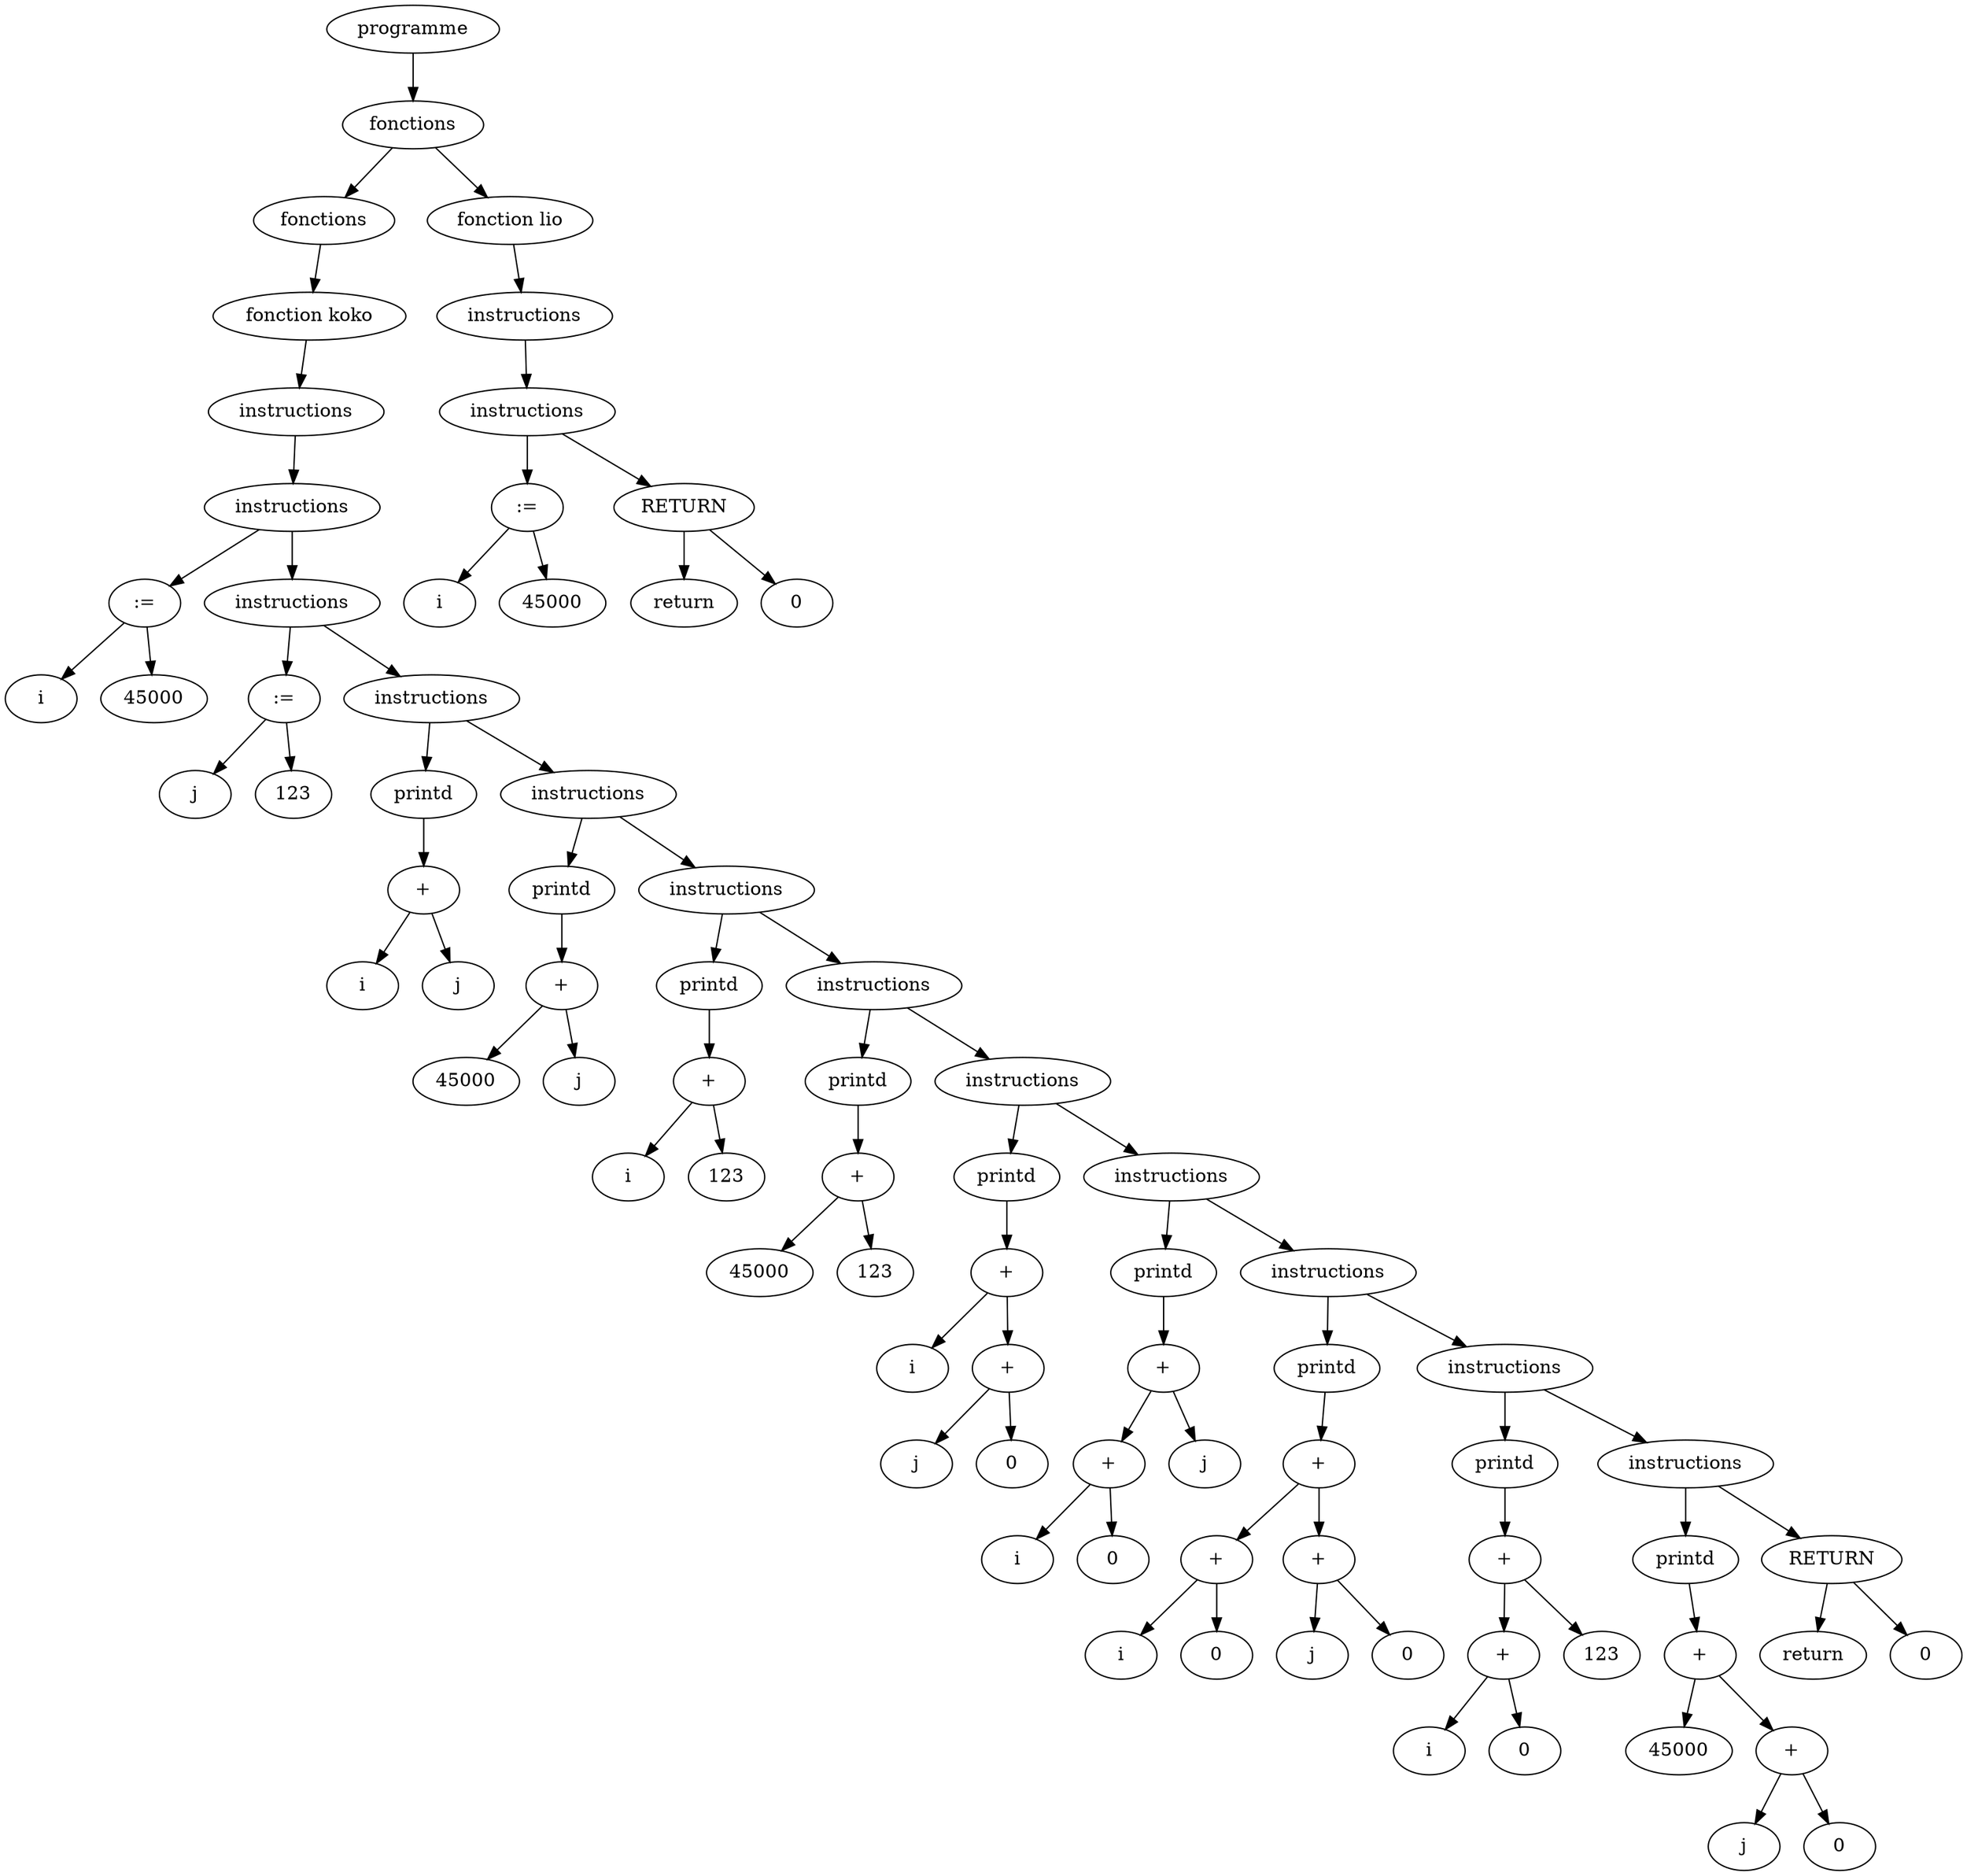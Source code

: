 digraph mon_programme {

node1 [label="programme" shape=ellipse ];
node2 [label="fonctions" shape=ellipse ];
node3 [label="fonctions" shape=ellipse ];
node4 [label="fonction koko" shape=ellipse ];
node5 [label="instructions" shape=ellipse ];
node6 [label="instructions" shape=ellipse ];
node7 [label=":=" shape=ellipse ];
node8 [label="i" shape=ellipse ];
node9 [label="45000" shape=ellipse ];
node10 [label="instructions" shape=ellipse ];
node11 [label=":=" shape=ellipse ];
node12 [label="j" shape=ellipse ];
node13 [label="123" shape=ellipse ];
node14 [label="instructions" shape=ellipse ];
node15 [label="printd" shape=ellipse ];
node16 [label="+" shape=ellipse ];
node17 [label="i" shape=ellipse ];
node18 [label="j" shape=ellipse ];
node19 [label="instructions" shape=ellipse ];
node20 [label="printd" shape=ellipse ];
node21 [label="+" shape=ellipse ];
node22 [label="45000" shape=ellipse ];
node23 [label="j" shape=ellipse ];
node24 [label="instructions" shape=ellipse ];
node25 [label="printd" shape=ellipse ];
node26 [label="+" shape=ellipse ];
node27 [label="i" shape=ellipse ];
node28 [label="123" shape=ellipse ];
node29 [label="instructions" shape=ellipse ];
node30 [label="printd" shape=ellipse ];
node31 [label="+" shape=ellipse ];
node32 [label="45000" shape=ellipse ];
node33 [label="123" shape=ellipse ];
node34 [label="instructions" shape=ellipse ];
node35 [label="printd" shape=ellipse ];
node36 [label="+" shape=ellipse ];
node37 [label="i" shape=ellipse ];
node38 [label="+" shape=ellipse ];
node39 [label="j" shape=ellipse ];
node40 [label="0" shape=ellipse ];
node41 [label="instructions" shape=ellipse ];
node42 [label="printd" shape=ellipse ];
node43 [label="+" shape=ellipse ];
node44 [label="+" shape=ellipse ];
node45 [label="i" shape=ellipse ];
node46 [label="0" shape=ellipse ];
node47 [label="j" shape=ellipse ];
node48 [label="instructions" shape=ellipse ];
node49 [label="printd" shape=ellipse ];
node50 [label="+" shape=ellipse ];
node51 [label="+" shape=ellipse ];
node52 [label="i" shape=ellipse ];
node53 [label="0" shape=ellipse ];
node54 [label="+" shape=ellipse ];
node55 [label="j" shape=ellipse ];
node56 [label="0" shape=ellipse ];
node57 [label="instructions" shape=ellipse ];
node58 [label="printd" shape=ellipse ];
node59 [label="+" shape=ellipse ];
node60 [label="+" shape=ellipse ];
node61 [label="i" shape=ellipse ];
node62 [label="0" shape=ellipse ];
node63 [label="123" shape=ellipse ];
node64 [label="instructions" shape=ellipse ];
node65 [label="printd" shape=ellipse ];
node66 [label="+" shape=ellipse ];
node67 [label="45000" shape=ellipse ];
node68 [label="+" shape=ellipse ];
node69 [label="j" shape=ellipse ];
node70 [label="0" shape=ellipse ];
node71 [label="RETURN" shape=ellipse ];
node72 [label="return" shape=ellipse ];
node73 [label="0" shape=ellipse ];
node74 [label="fonction lio" shape=ellipse ];
node75 [label="instructions" shape=ellipse ];
node76 [label="instructions" shape=ellipse ];
node77 [label=":=" shape=ellipse ];
node78 [label="i" shape=ellipse ];
node79 [label="45000" shape=ellipse ];
node80 [label="RETURN" shape=ellipse ];
node81 [label="return" shape=ellipse ];
node82 [label="0" shape=ellipse ];
node7->node8;
node7->node9;
node11->node12;
node11->node13;
node16->node17;
node16->node18;
node15->node16;
node21->node22;
node21->node23;
node20->node21;
node26->node27;
node26->node28;
node25->node26;
node31->node32;
node31->node33;
node30->node31;
node38->node39;
node38->node40;
node36->node37;
node36->node38;
node35->node36;
node44->node45;
node44->node46;
node43->node44;
node43->node47;
node42->node43;
node51->node52;
node51->node53;
node54->node55;
node54->node56;
node50->node51;
node50->node54;
node49->node50;
node60->node61;
node60->node62;
node59->node60;
node59->node63;
node58->node59;
node68->node69;
node68->node70;
node66->node67;
node66->node68;
node65->node66;
node71->node72;
node71->node73;
node64->node65;
node64->node71;
node57->node58;
node57->node64;
node48->node49;
node48->node57;
node41->node42;
node41->node48;
node34->node35;
node34->node41;
node29->node30;
node29->node34;
node24->node25;
node24->node29;
node19->node20;
node19->node24;
node14->node15;
node14->node19;
node10->node11;
node10->node14;
node6->node7;
node6->node10;
node5->node6;
node4->node5;
node3->node4;
node77->node78;
node77->node79;
node80->node81;
node80->node82;
node76->node77;
node76->node80;
node75->node76;
node74->node75;
node2->node3;
node2->node74;
node1->node2;
}